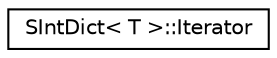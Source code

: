 digraph "Graphical Class Hierarchy"
{
 // INTERACTIVE_SVG=YES
 // LATEX_PDF_SIZE
  edge [fontname="Helvetica",fontsize="10",labelfontname="Helvetica",labelfontsize="10"];
  node [fontname="Helvetica",fontsize="10",shape=record];
  rankdir="LR";
  Node0 [label="SIntDict\< T \>::Iterator",height=0.2,width=0.4,color="black", fillcolor="white", style="filled",URL="$dc/df7/class_s_int_dict_1_1_iterator.html",tooltip=" "];
}
